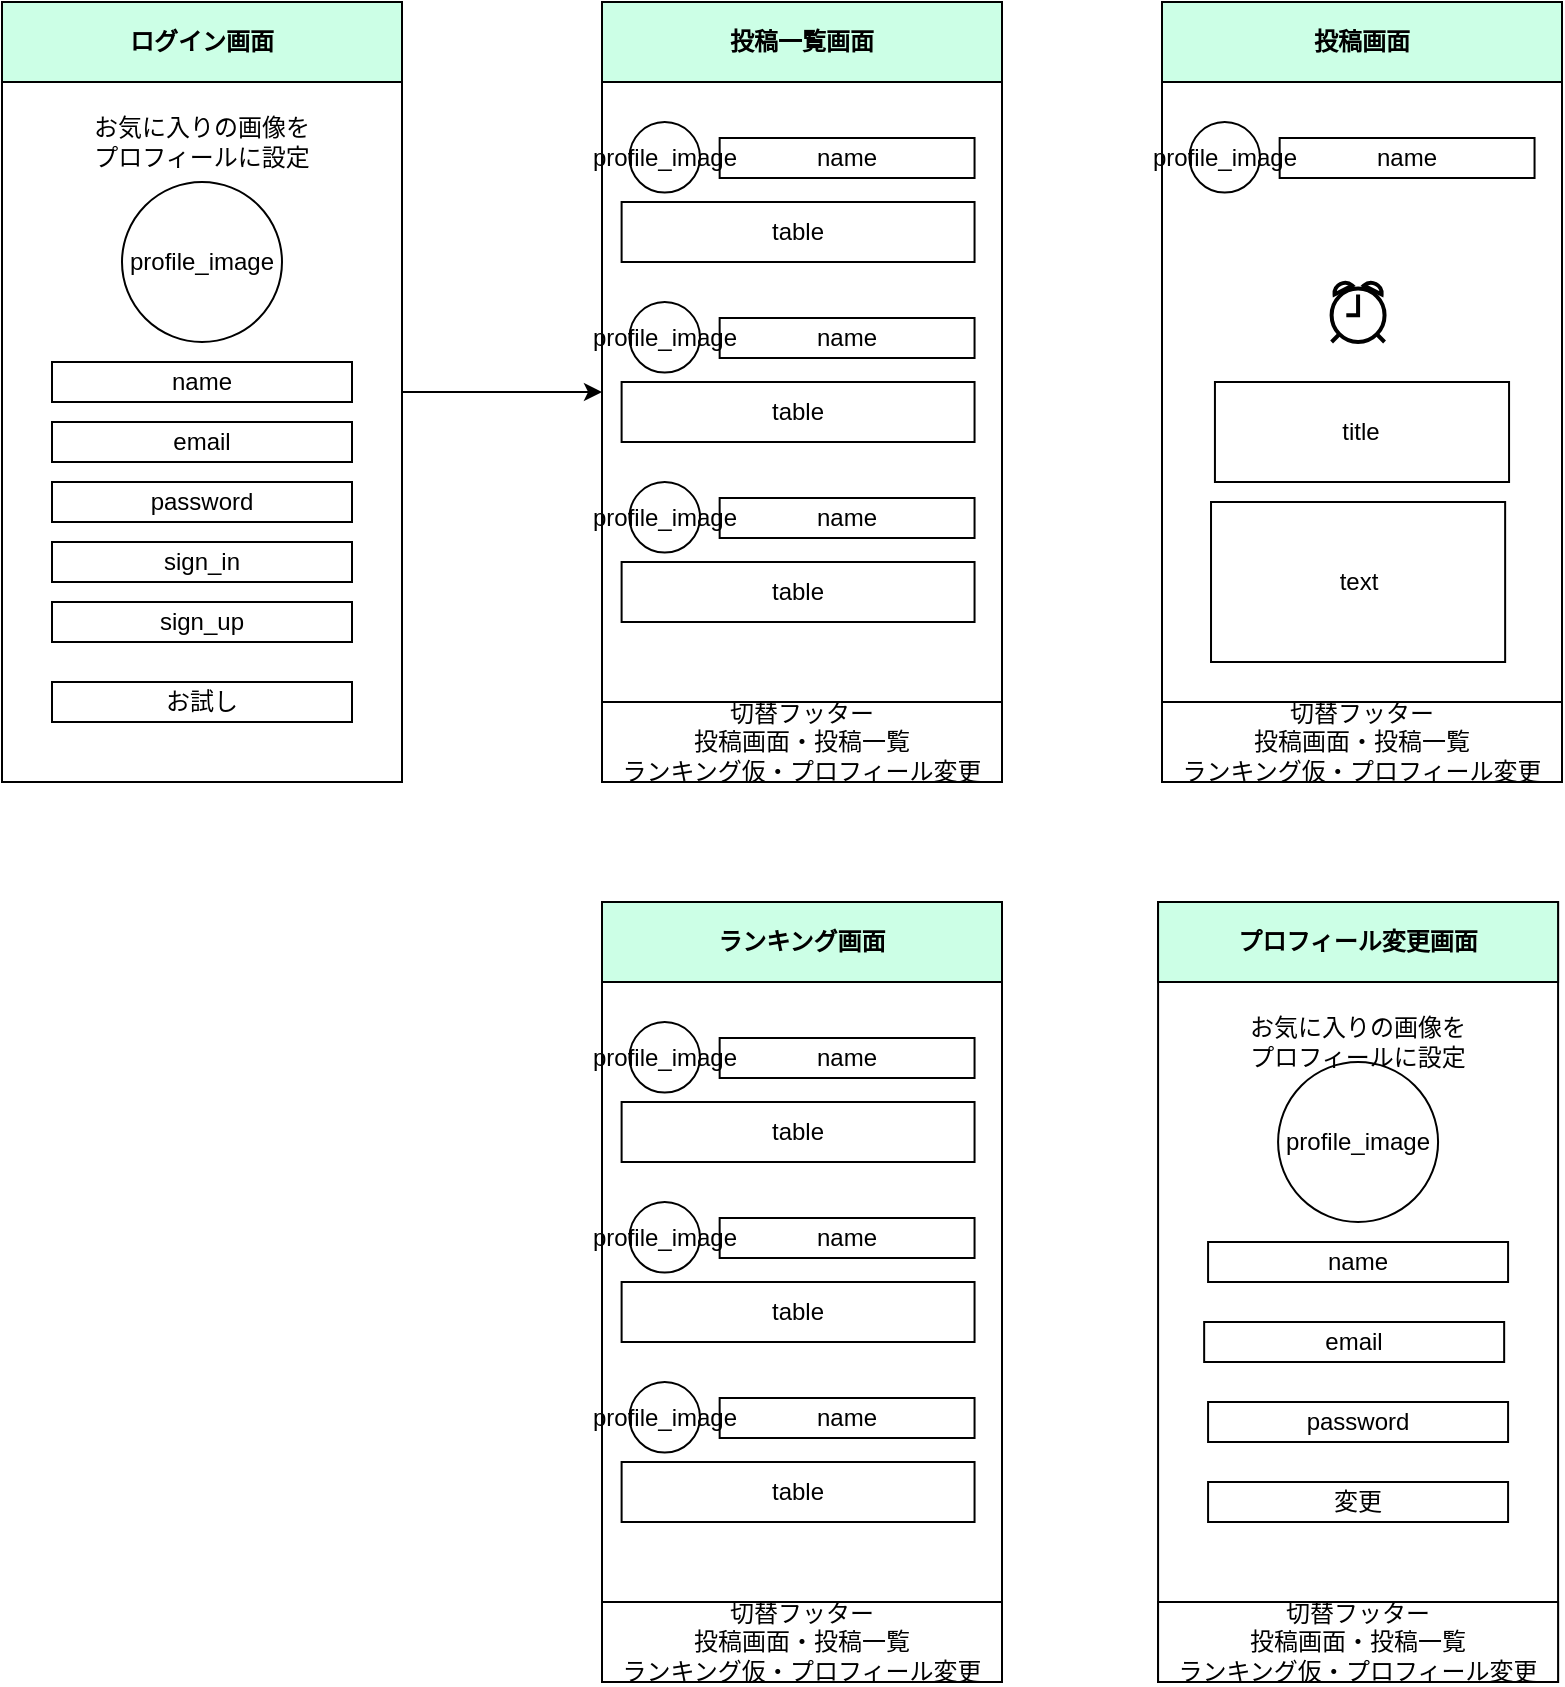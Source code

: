 <mxfile version="13.7.7" type="github">
  <diagram id="5d85YtfUtr9XSAqdXYxp" name="ページ1">
    <mxGraphModel dx="946" dy="591" grid="1" gridSize="10" guides="1" tooltips="1" connect="1" arrows="1" fold="1" page="1" pageScale="1" pageWidth="827" pageHeight="1169" math="0" shadow="0">
      <root>
        <mxCell id="0" />
        <mxCell id="1" parent="0" />
        <mxCell id="Qp9vbcd0IQCg1ICPjASV-1" value="" style="group;labelBackgroundColor=none;fontStyle=1" parent="1" vertex="1" connectable="0">
          <mxGeometry y="30" width="200" height="390" as="geometry" />
        </mxCell>
        <mxCell id="Qp9vbcd0IQCg1ICPjASV-37" value="" style="group" parent="Qp9vbcd0IQCg1ICPjASV-1" vertex="1" connectable="0">
          <mxGeometry width="200" height="390" as="geometry" />
        </mxCell>
        <mxCell id="evoJNXDT1guMXmTG7ENF-1" value="" style="rounded=0;whiteSpace=wrap;html=1;" parent="Qp9vbcd0IQCg1ICPjASV-37" vertex="1">
          <mxGeometry width="200" height="390" as="geometry" />
        </mxCell>
        <mxCell id="evoJNXDT1guMXmTG7ENF-2" value="profile_image" style="ellipse;whiteSpace=wrap;html=1;aspect=fixed;" parent="Qp9vbcd0IQCg1ICPjASV-37" vertex="1">
          <mxGeometry x="60" y="90" width="80" height="80" as="geometry" />
        </mxCell>
        <mxCell id="evoJNXDT1guMXmTG7ENF-3" value="name" style="text;html=1;fillColor=none;align=center;verticalAlign=middle;whiteSpace=wrap;rounded=0;strokeColor=#000000;" parent="Qp9vbcd0IQCg1ICPjASV-37" vertex="1">
          <mxGeometry x="25" y="180" width="150" height="20" as="geometry" />
        </mxCell>
        <mxCell id="evoJNXDT1guMXmTG7ENF-5" value="email" style="text;html=1;fillColor=none;align=center;verticalAlign=middle;whiteSpace=wrap;rounded=0;strokeColor=#000000;" parent="Qp9vbcd0IQCg1ICPjASV-37" vertex="1">
          <mxGeometry x="25" y="210" width="150" height="20" as="geometry" />
        </mxCell>
        <mxCell id="evoJNXDT1guMXmTG7ENF-6" value="password" style="text;html=1;fillColor=none;align=center;verticalAlign=middle;whiteSpace=wrap;rounded=0;strokeColor=#000000;allowArrows=1;" parent="Qp9vbcd0IQCg1ICPjASV-37" vertex="1">
          <mxGeometry x="25" y="240" width="150" height="20" as="geometry" />
        </mxCell>
        <mxCell id="Qp9vbcd0IQCg1ICPjASV-36" value="&lt;b&gt;ログイン画面&lt;/b&gt;" style="rounded=0;whiteSpace=wrap;html=1;labelBackgroundColor=none;fillColor=#CCFFE6;" parent="Qp9vbcd0IQCg1ICPjASV-37" vertex="1">
          <mxGeometry width="200" height="40" as="geometry" />
        </mxCell>
        <mxCell id="-Kmbbxt4JuK7Hl-FQzUp-1" value="sign_in" style="text;html=1;fillColor=none;align=center;verticalAlign=middle;whiteSpace=wrap;rounded=0;strokeColor=#000000;allowArrows=1;" parent="Qp9vbcd0IQCg1ICPjASV-37" vertex="1">
          <mxGeometry x="25" y="270" width="150" height="20" as="geometry" />
        </mxCell>
        <mxCell id="-Kmbbxt4JuK7Hl-FQzUp-2" value="sign_up" style="text;html=1;fillColor=none;align=center;verticalAlign=middle;whiteSpace=wrap;rounded=0;strokeColor=#000000;allowArrows=1;" parent="Qp9vbcd0IQCg1ICPjASV-37" vertex="1">
          <mxGeometry x="25" y="300" width="150" height="20" as="geometry" />
        </mxCell>
        <mxCell id="jMCmtVy9pqtED8qZ-KDL-2" value="お気に入りの画像を&lt;br&gt;プロフィールに設定" style="text;html=1;strokeColor=none;fillColor=none;align=center;verticalAlign=middle;whiteSpace=wrap;rounded=0;" parent="Qp9vbcd0IQCg1ICPjASV-37" vertex="1">
          <mxGeometry x="30" y="60" width="140" height="20" as="geometry" />
        </mxCell>
        <mxCell id="7r5LdE9JL5hYglWVHIkZ-1" value="お試し" style="text;html=1;fillColor=none;align=center;verticalAlign=middle;whiteSpace=wrap;rounded=0;strokeColor=#000000;allowArrows=1;" parent="Qp9vbcd0IQCg1ICPjASV-37" vertex="1">
          <mxGeometry x="25" y="340" width="150" height="20" as="geometry" />
        </mxCell>
        <mxCell id="Qp9vbcd0IQCg1ICPjASV-2" value="" style="group" parent="1" vertex="1" connectable="0">
          <mxGeometry x="300" y="30" width="200" height="390" as="geometry" />
        </mxCell>
        <mxCell id="Qp9vbcd0IQCg1ICPjASV-3" value="" style="rounded=0;whiteSpace=wrap;html=1;" parent="Qp9vbcd0IQCg1ICPjASV-2" vertex="1">
          <mxGeometry width="200" height="390" as="geometry" />
        </mxCell>
        <mxCell id="Qp9vbcd0IQCg1ICPjASV-4" value="profile_image" style="ellipse;whiteSpace=wrap;html=1;aspect=fixed;" parent="Qp9vbcd0IQCg1ICPjASV-2" vertex="1">
          <mxGeometry x="13.725" y="60" width="35.294" height="35.294" as="geometry" />
        </mxCell>
        <mxCell id="Qp9vbcd0IQCg1ICPjASV-9" value="table" style="text;html=1;fillColor=none;align=center;verticalAlign=middle;whiteSpace=wrap;rounded=0;strokeColor=#000000;" parent="Qp9vbcd0IQCg1ICPjASV-2" vertex="1">
          <mxGeometry x="9.804" y="100" width="176.471" height="30" as="geometry" />
        </mxCell>
        <mxCell id="Qp9vbcd0IQCg1ICPjASV-11" value="name" style="text;html=1;fillColor=none;align=center;verticalAlign=middle;whiteSpace=wrap;rounded=0;strokeColor=#000000;" parent="Qp9vbcd0IQCg1ICPjASV-2" vertex="1">
          <mxGeometry x="58.824" y="68" width="127.451" height="20" as="geometry" />
        </mxCell>
        <mxCell id="Qp9vbcd0IQCg1ICPjASV-43" value="&lt;b&gt;投稿一覧画面&lt;/b&gt;" style="rounded=0;whiteSpace=wrap;html=1;labelBackgroundColor=none;fillColor=#CCFFE6;" parent="Qp9vbcd0IQCg1ICPjASV-2" vertex="1">
          <mxGeometry width="200" height="40" as="geometry" />
        </mxCell>
        <mxCell id="jNvIQHg4V1jWrLRhlRbQ-1" value="profile_image" style="ellipse;whiteSpace=wrap;html=1;aspect=fixed;" parent="Qp9vbcd0IQCg1ICPjASV-2" vertex="1">
          <mxGeometry x="13.725" y="150" width="35.294" height="35.294" as="geometry" />
        </mxCell>
        <mxCell id="jNvIQHg4V1jWrLRhlRbQ-2" value="table" style="text;html=1;fillColor=none;align=center;verticalAlign=middle;whiteSpace=wrap;rounded=0;strokeColor=#000000;" parent="Qp9vbcd0IQCg1ICPjASV-2" vertex="1">
          <mxGeometry x="9.804" y="190" width="176.471" height="30" as="geometry" />
        </mxCell>
        <mxCell id="jNvIQHg4V1jWrLRhlRbQ-3" value="name" style="text;html=1;fillColor=none;align=center;verticalAlign=middle;whiteSpace=wrap;rounded=0;strokeColor=#000000;" parent="Qp9vbcd0IQCg1ICPjASV-2" vertex="1">
          <mxGeometry x="58.824" y="158" width="127.451" height="20" as="geometry" />
        </mxCell>
        <mxCell id="jNvIQHg4V1jWrLRhlRbQ-4" value="profile_image" style="ellipse;whiteSpace=wrap;html=1;aspect=fixed;" parent="Qp9vbcd0IQCg1ICPjASV-2" vertex="1">
          <mxGeometry x="13.725" y="240" width="35.294" height="35.294" as="geometry" />
        </mxCell>
        <mxCell id="jNvIQHg4V1jWrLRhlRbQ-5" value="table" style="text;html=1;fillColor=none;align=center;verticalAlign=middle;whiteSpace=wrap;rounded=0;strokeColor=#000000;" parent="Qp9vbcd0IQCg1ICPjASV-2" vertex="1">
          <mxGeometry x="9.804" y="280" width="176.471" height="30" as="geometry" />
        </mxCell>
        <mxCell id="jNvIQHg4V1jWrLRhlRbQ-6" value="name" style="text;html=1;fillColor=none;align=center;verticalAlign=middle;whiteSpace=wrap;rounded=0;strokeColor=#000000;" parent="Qp9vbcd0IQCg1ICPjASV-2" vertex="1">
          <mxGeometry x="58.824" y="248" width="127.451" height="20" as="geometry" />
        </mxCell>
        <mxCell id="7r5LdE9JL5hYglWVHIkZ-2" value="切替フッター&lt;br&gt;投稿画面・投稿一覧&lt;br&gt;ランキング仮・プロフィール変更" style="rounded=0;whiteSpace=wrap;html=1;" parent="Qp9vbcd0IQCg1ICPjASV-2" vertex="1">
          <mxGeometry y="350" width="200" height="40" as="geometry" />
        </mxCell>
        <mxCell id="Qp9vbcd0IQCg1ICPjASV-12" value="" style="group" parent="1" vertex="1" connectable="0">
          <mxGeometry x="580" y="30" width="200" height="390" as="geometry" />
        </mxCell>
        <mxCell id="Qp9vbcd0IQCg1ICPjASV-13" value="" style="rounded=0;whiteSpace=wrap;html=1;" parent="Qp9vbcd0IQCg1ICPjASV-12" vertex="1">
          <mxGeometry width="200" height="390" as="geometry" />
        </mxCell>
        <mxCell id="Qp9vbcd0IQCg1ICPjASV-14" value="profile_image" style="ellipse;whiteSpace=wrap;html=1;aspect=fixed;" parent="Qp9vbcd0IQCg1ICPjASV-12" vertex="1">
          <mxGeometry x="13.725" y="60" width="35.294" height="35.294" as="geometry" />
        </mxCell>
        <mxCell id="Qp9vbcd0IQCg1ICPjASV-15" value="text" style="text;html=1;fillColor=none;align=center;verticalAlign=middle;whiteSpace=wrap;rounded=0;strokeColor=#000000;" parent="Qp9vbcd0IQCg1ICPjASV-12" vertex="1">
          <mxGeometry x="24.51" y="250" width="147.059" height="80" as="geometry" />
        </mxCell>
        <mxCell id="Qp9vbcd0IQCg1ICPjASV-19" value="name" style="text;html=1;fillColor=none;align=center;verticalAlign=middle;whiteSpace=wrap;rounded=0;strokeColor=#000000;" parent="Qp9vbcd0IQCg1ICPjASV-12" vertex="1">
          <mxGeometry x="58.824" y="68" width="127.451" height="20" as="geometry" />
        </mxCell>
        <mxCell id="Qp9vbcd0IQCg1ICPjASV-44" value="&lt;b&gt;投稿画面&lt;/b&gt;" style="rounded=0;whiteSpace=wrap;html=1;labelBackgroundColor=none;fillColor=#CCFFE6;" parent="Qp9vbcd0IQCg1ICPjASV-12" vertex="1">
          <mxGeometry width="200" height="40" as="geometry" />
        </mxCell>
        <mxCell id="jNvIQHg4V1jWrLRhlRbQ-7" value="" style="html=1;verticalLabelPosition=bottom;align=center;labelBackgroundColor=#ffffff;verticalAlign=top;strokeWidth=2;shadow=0;dashed=0;shape=mxgraph.ios7.icons.alarm_clock;" parent="Qp9vbcd0IQCg1ICPjASV-12" vertex="1">
          <mxGeometry x="84.804" y="140" width="26.471" height="30" as="geometry" />
        </mxCell>
        <mxCell id="jNvIQHg4V1jWrLRhlRbQ-8" value="title" style="text;html=1;fillColor=none;align=center;verticalAlign=middle;whiteSpace=wrap;rounded=0;strokeColor=#000000;" parent="Qp9vbcd0IQCg1ICPjASV-12" vertex="1">
          <mxGeometry x="26.471" y="190" width="147.059" height="50" as="geometry" />
        </mxCell>
        <mxCell id="RLjvYu8lpYwrjwBoLWt2-1" value="切替フッター&lt;br&gt;投稿画面・投稿一覧&lt;br&gt;ランキング仮・プロフィール変更" style="rounded=0;whiteSpace=wrap;html=1;" parent="Qp9vbcd0IQCg1ICPjASV-12" vertex="1">
          <mxGeometry y="350" width="200" height="40" as="geometry" />
        </mxCell>
        <mxCell id="jNvIQHg4V1jWrLRhlRbQ-11" style="edgeStyle=orthogonalEdgeStyle;rounded=0;orthogonalLoop=1;jettySize=auto;html=1;entryX=0;entryY=0.5;entryDx=0;entryDy=0;" parent="1" source="evoJNXDT1guMXmTG7ENF-1" target="Qp9vbcd0IQCg1ICPjASV-3" edge="1">
          <mxGeometry relative="1" as="geometry" />
        </mxCell>
        <mxCell id="RLjvYu8lpYwrjwBoLWt2-2" value="" style="group" parent="1" vertex="1" connectable="0">
          <mxGeometry x="300" y="480" width="200" height="390" as="geometry" />
        </mxCell>
        <mxCell id="RLjvYu8lpYwrjwBoLWt2-3" value="" style="rounded=0;whiteSpace=wrap;html=1;" parent="RLjvYu8lpYwrjwBoLWt2-2" vertex="1">
          <mxGeometry width="200" height="390" as="geometry" />
        </mxCell>
        <mxCell id="RLjvYu8lpYwrjwBoLWt2-4" value="profile_image" style="ellipse;whiteSpace=wrap;html=1;aspect=fixed;" parent="RLjvYu8lpYwrjwBoLWt2-2" vertex="1">
          <mxGeometry x="13.725" y="60" width="35.294" height="35.294" as="geometry" />
        </mxCell>
        <mxCell id="RLjvYu8lpYwrjwBoLWt2-5" value="table" style="text;html=1;fillColor=none;align=center;verticalAlign=middle;whiteSpace=wrap;rounded=0;strokeColor=#000000;" parent="RLjvYu8lpYwrjwBoLWt2-2" vertex="1">
          <mxGeometry x="9.804" y="100" width="176.471" height="30" as="geometry" />
        </mxCell>
        <mxCell id="RLjvYu8lpYwrjwBoLWt2-6" value="name" style="text;html=1;fillColor=none;align=center;verticalAlign=middle;whiteSpace=wrap;rounded=0;strokeColor=#000000;" parent="RLjvYu8lpYwrjwBoLWt2-2" vertex="1">
          <mxGeometry x="58.824" y="68" width="127.451" height="20" as="geometry" />
        </mxCell>
        <mxCell id="RLjvYu8lpYwrjwBoLWt2-7" value="&lt;b&gt;ランキング画面&lt;/b&gt;" style="rounded=0;whiteSpace=wrap;html=1;labelBackgroundColor=none;fillColor=#CCFFE6;" parent="RLjvYu8lpYwrjwBoLWt2-2" vertex="1">
          <mxGeometry width="200" height="40" as="geometry" />
        </mxCell>
        <mxCell id="RLjvYu8lpYwrjwBoLWt2-8" value="profile_image" style="ellipse;whiteSpace=wrap;html=1;aspect=fixed;" parent="RLjvYu8lpYwrjwBoLWt2-2" vertex="1">
          <mxGeometry x="13.725" y="150" width="35.294" height="35.294" as="geometry" />
        </mxCell>
        <mxCell id="RLjvYu8lpYwrjwBoLWt2-9" value="table" style="text;html=1;fillColor=none;align=center;verticalAlign=middle;whiteSpace=wrap;rounded=0;strokeColor=#000000;" parent="RLjvYu8lpYwrjwBoLWt2-2" vertex="1">
          <mxGeometry x="9.804" y="190" width="176.471" height="30" as="geometry" />
        </mxCell>
        <mxCell id="RLjvYu8lpYwrjwBoLWt2-10" value="name" style="text;html=1;fillColor=none;align=center;verticalAlign=middle;whiteSpace=wrap;rounded=0;strokeColor=#000000;" parent="RLjvYu8lpYwrjwBoLWt2-2" vertex="1">
          <mxGeometry x="58.824" y="158" width="127.451" height="20" as="geometry" />
        </mxCell>
        <mxCell id="RLjvYu8lpYwrjwBoLWt2-11" value="profile_image" style="ellipse;whiteSpace=wrap;html=1;aspect=fixed;" parent="RLjvYu8lpYwrjwBoLWt2-2" vertex="1">
          <mxGeometry x="13.725" y="240" width="35.294" height="35.294" as="geometry" />
        </mxCell>
        <mxCell id="RLjvYu8lpYwrjwBoLWt2-12" value="table" style="text;html=1;fillColor=none;align=center;verticalAlign=middle;whiteSpace=wrap;rounded=0;strokeColor=#000000;" parent="RLjvYu8lpYwrjwBoLWt2-2" vertex="1">
          <mxGeometry x="9.804" y="280" width="176.471" height="30" as="geometry" />
        </mxCell>
        <mxCell id="RLjvYu8lpYwrjwBoLWt2-13" value="name" style="text;html=1;fillColor=none;align=center;verticalAlign=middle;whiteSpace=wrap;rounded=0;strokeColor=#000000;" parent="RLjvYu8lpYwrjwBoLWt2-2" vertex="1">
          <mxGeometry x="58.824" y="248" width="127.451" height="20" as="geometry" />
        </mxCell>
        <mxCell id="iqZtUuaCd_tjH6S7MvoU-13" value="切替フッター&lt;br&gt;投稿画面・投稿一覧&lt;br&gt;ランキング仮・プロフィール変更" style="rounded=0;whiteSpace=wrap;html=1;" vertex="1" parent="RLjvYu8lpYwrjwBoLWt2-2">
          <mxGeometry x="2.043e-14" y="350" width="200" height="40" as="geometry" />
        </mxCell>
        <mxCell id="iqZtUuaCd_tjH6S7MvoU-1" value="" style="group;labelBackgroundColor=none;fontStyle=1" vertex="1" connectable="0" parent="1">
          <mxGeometry x="578.04" y="480" width="200" height="390" as="geometry" />
        </mxCell>
        <mxCell id="iqZtUuaCd_tjH6S7MvoU-2" value="" style="group" vertex="1" connectable="0" parent="iqZtUuaCd_tjH6S7MvoU-1">
          <mxGeometry width="200" height="390" as="geometry" />
        </mxCell>
        <mxCell id="iqZtUuaCd_tjH6S7MvoU-3" value="" style="rounded=0;whiteSpace=wrap;html=1;" vertex="1" parent="iqZtUuaCd_tjH6S7MvoU-2">
          <mxGeometry width="200" height="390" as="geometry" />
        </mxCell>
        <mxCell id="iqZtUuaCd_tjH6S7MvoU-4" value="profile_image" style="ellipse;whiteSpace=wrap;html=1;aspect=fixed;" vertex="1" parent="iqZtUuaCd_tjH6S7MvoU-2">
          <mxGeometry x="60" y="80" width="80" height="80" as="geometry" />
        </mxCell>
        <mxCell id="iqZtUuaCd_tjH6S7MvoU-5" value="name" style="text;html=1;fillColor=none;align=center;verticalAlign=middle;whiteSpace=wrap;rounded=0;strokeColor=#000000;" vertex="1" parent="iqZtUuaCd_tjH6S7MvoU-2">
          <mxGeometry x="25" y="170" width="150" height="20" as="geometry" />
        </mxCell>
        <mxCell id="iqZtUuaCd_tjH6S7MvoU-6" value="email" style="text;html=1;fillColor=none;align=center;verticalAlign=middle;whiteSpace=wrap;rounded=0;strokeColor=#000000;" vertex="1" parent="iqZtUuaCd_tjH6S7MvoU-2">
          <mxGeometry x="23.04" y="210" width="150" height="20" as="geometry" />
        </mxCell>
        <mxCell id="iqZtUuaCd_tjH6S7MvoU-7" value="password" style="text;html=1;fillColor=none;align=center;verticalAlign=middle;whiteSpace=wrap;rounded=0;strokeColor=#000000;allowArrows=1;" vertex="1" parent="iqZtUuaCd_tjH6S7MvoU-2">
          <mxGeometry x="25" y="250" width="150" height="20" as="geometry" />
        </mxCell>
        <mxCell id="iqZtUuaCd_tjH6S7MvoU-8" value="&lt;b&gt;プロフィール変更画面&lt;br&gt;&lt;/b&gt;" style="rounded=0;whiteSpace=wrap;html=1;labelBackgroundColor=none;fillColor=#CCFFE6;" vertex="1" parent="iqZtUuaCd_tjH6S7MvoU-2">
          <mxGeometry width="200" height="40" as="geometry" />
        </mxCell>
        <mxCell id="iqZtUuaCd_tjH6S7MvoU-10" value="変更" style="text;html=1;fillColor=none;align=center;verticalAlign=middle;whiteSpace=wrap;rounded=0;strokeColor=#000000;allowArrows=1;" vertex="1" parent="iqZtUuaCd_tjH6S7MvoU-2">
          <mxGeometry x="25" y="290" width="150" height="20" as="geometry" />
        </mxCell>
        <mxCell id="iqZtUuaCd_tjH6S7MvoU-11" value="お気に入りの画像を&lt;br&gt;プロフィールに設定" style="text;html=1;strokeColor=none;fillColor=none;align=center;verticalAlign=middle;whiteSpace=wrap;rounded=0;" vertex="1" parent="iqZtUuaCd_tjH6S7MvoU-2">
          <mxGeometry x="30" y="60" width="140" height="20" as="geometry" />
        </mxCell>
        <mxCell id="iqZtUuaCd_tjH6S7MvoU-14" value="切替フッター&lt;br&gt;投稿画面・投稿一覧&lt;br&gt;ランキング仮・プロフィール変更" style="rounded=0;whiteSpace=wrap;html=1;" vertex="1" parent="iqZtUuaCd_tjH6S7MvoU-2">
          <mxGeometry y="350" width="200" height="40" as="geometry" />
        </mxCell>
      </root>
    </mxGraphModel>
  </diagram>
</mxfile>
